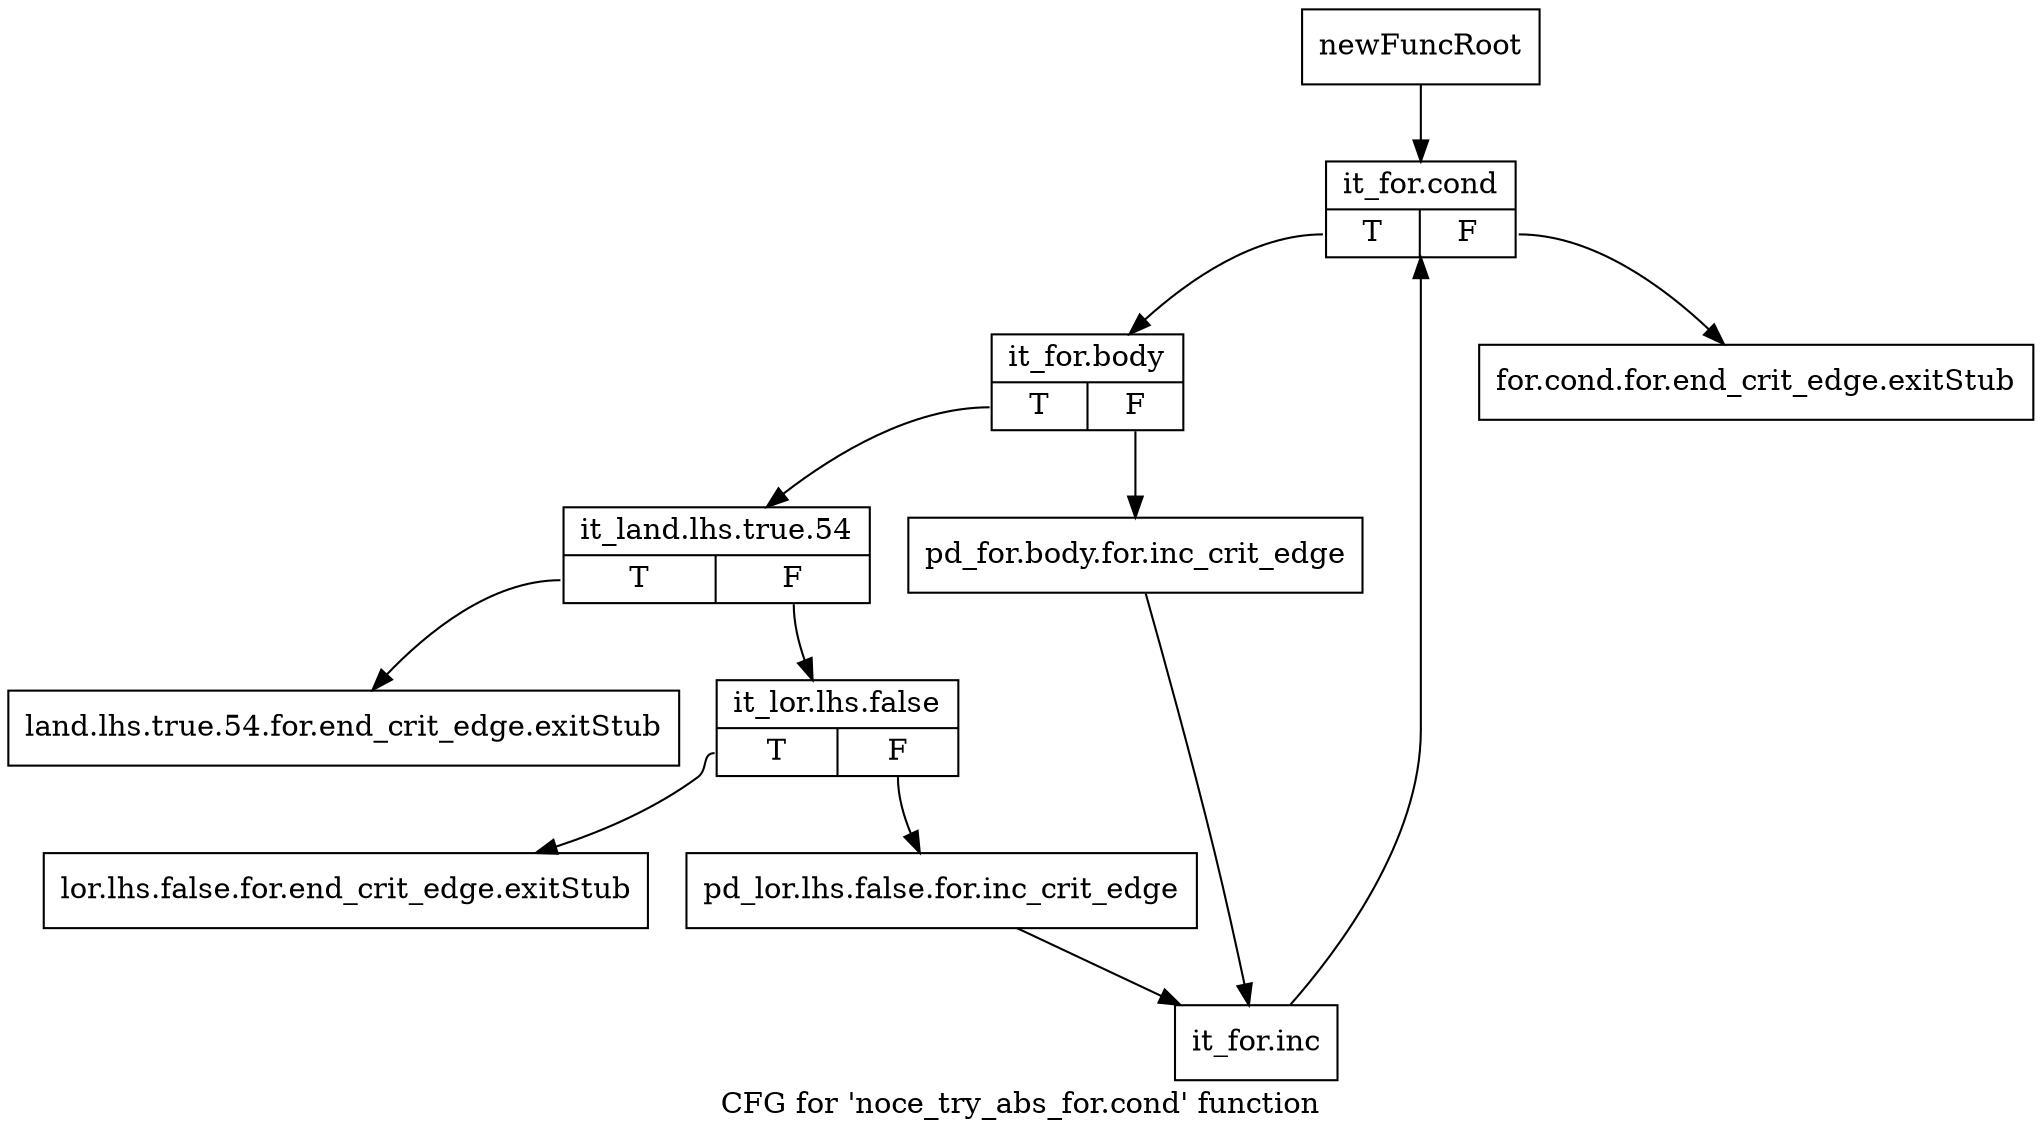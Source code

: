 digraph "CFG for 'noce_try_abs_for.cond' function" {
	label="CFG for 'noce_try_abs_for.cond' function";

	Node0xb2e9730 [shape=record,label="{newFuncRoot}"];
	Node0xb2e9730 -> Node0xb2e9870;
	Node0xb2e9780 [shape=record,label="{for.cond.for.end_crit_edge.exitStub}"];
	Node0xb2e97d0 [shape=record,label="{land.lhs.true.54.for.end_crit_edge.exitStub}"];
	Node0xb2e9820 [shape=record,label="{lor.lhs.false.for.end_crit_edge.exitStub}"];
	Node0xb2e9870 [shape=record,label="{it_for.cond|{<s0>T|<s1>F}}"];
	Node0xb2e9870:s0 -> Node0xb2e98c0;
	Node0xb2e9870:s1 -> Node0xb2e9780;
	Node0xb2e98c0 [shape=record,label="{it_for.body|{<s0>T|<s1>F}}"];
	Node0xb2e98c0:s0 -> Node0xb2e9960;
	Node0xb2e98c0:s1 -> Node0xb2e9910;
	Node0xb2e9910 [shape=record,label="{pd_for.body.for.inc_crit_edge}"];
	Node0xb2e9910 -> Node0xb2e9a50;
	Node0xb2e9960 [shape=record,label="{it_land.lhs.true.54|{<s0>T|<s1>F}}"];
	Node0xb2e9960:s0 -> Node0xb2e97d0;
	Node0xb2e9960:s1 -> Node0xb2e99b0;
	Node0xb2e99b0 [shape=record,label="{it_lor.lhs.false|{<s0>T|<s1>F}}"];
	Node0xb2e99b0:s0 -> Node0xb2e9820;
	Node0xb2e99b0:s1 -> Node0xb2e9a00;
	Node0xb2e9a00 [shape=record,label="{pd_lor.lhs.false.for.inc_crit_edge}"];
	Node0xb2e9a00 -> Node0xb2e9a50;
	Node0xb2e9a50 [shape=record,label="{it_for.inc}"];
	Node0xb2e9a50 -> Node0xb2e9870;
}
